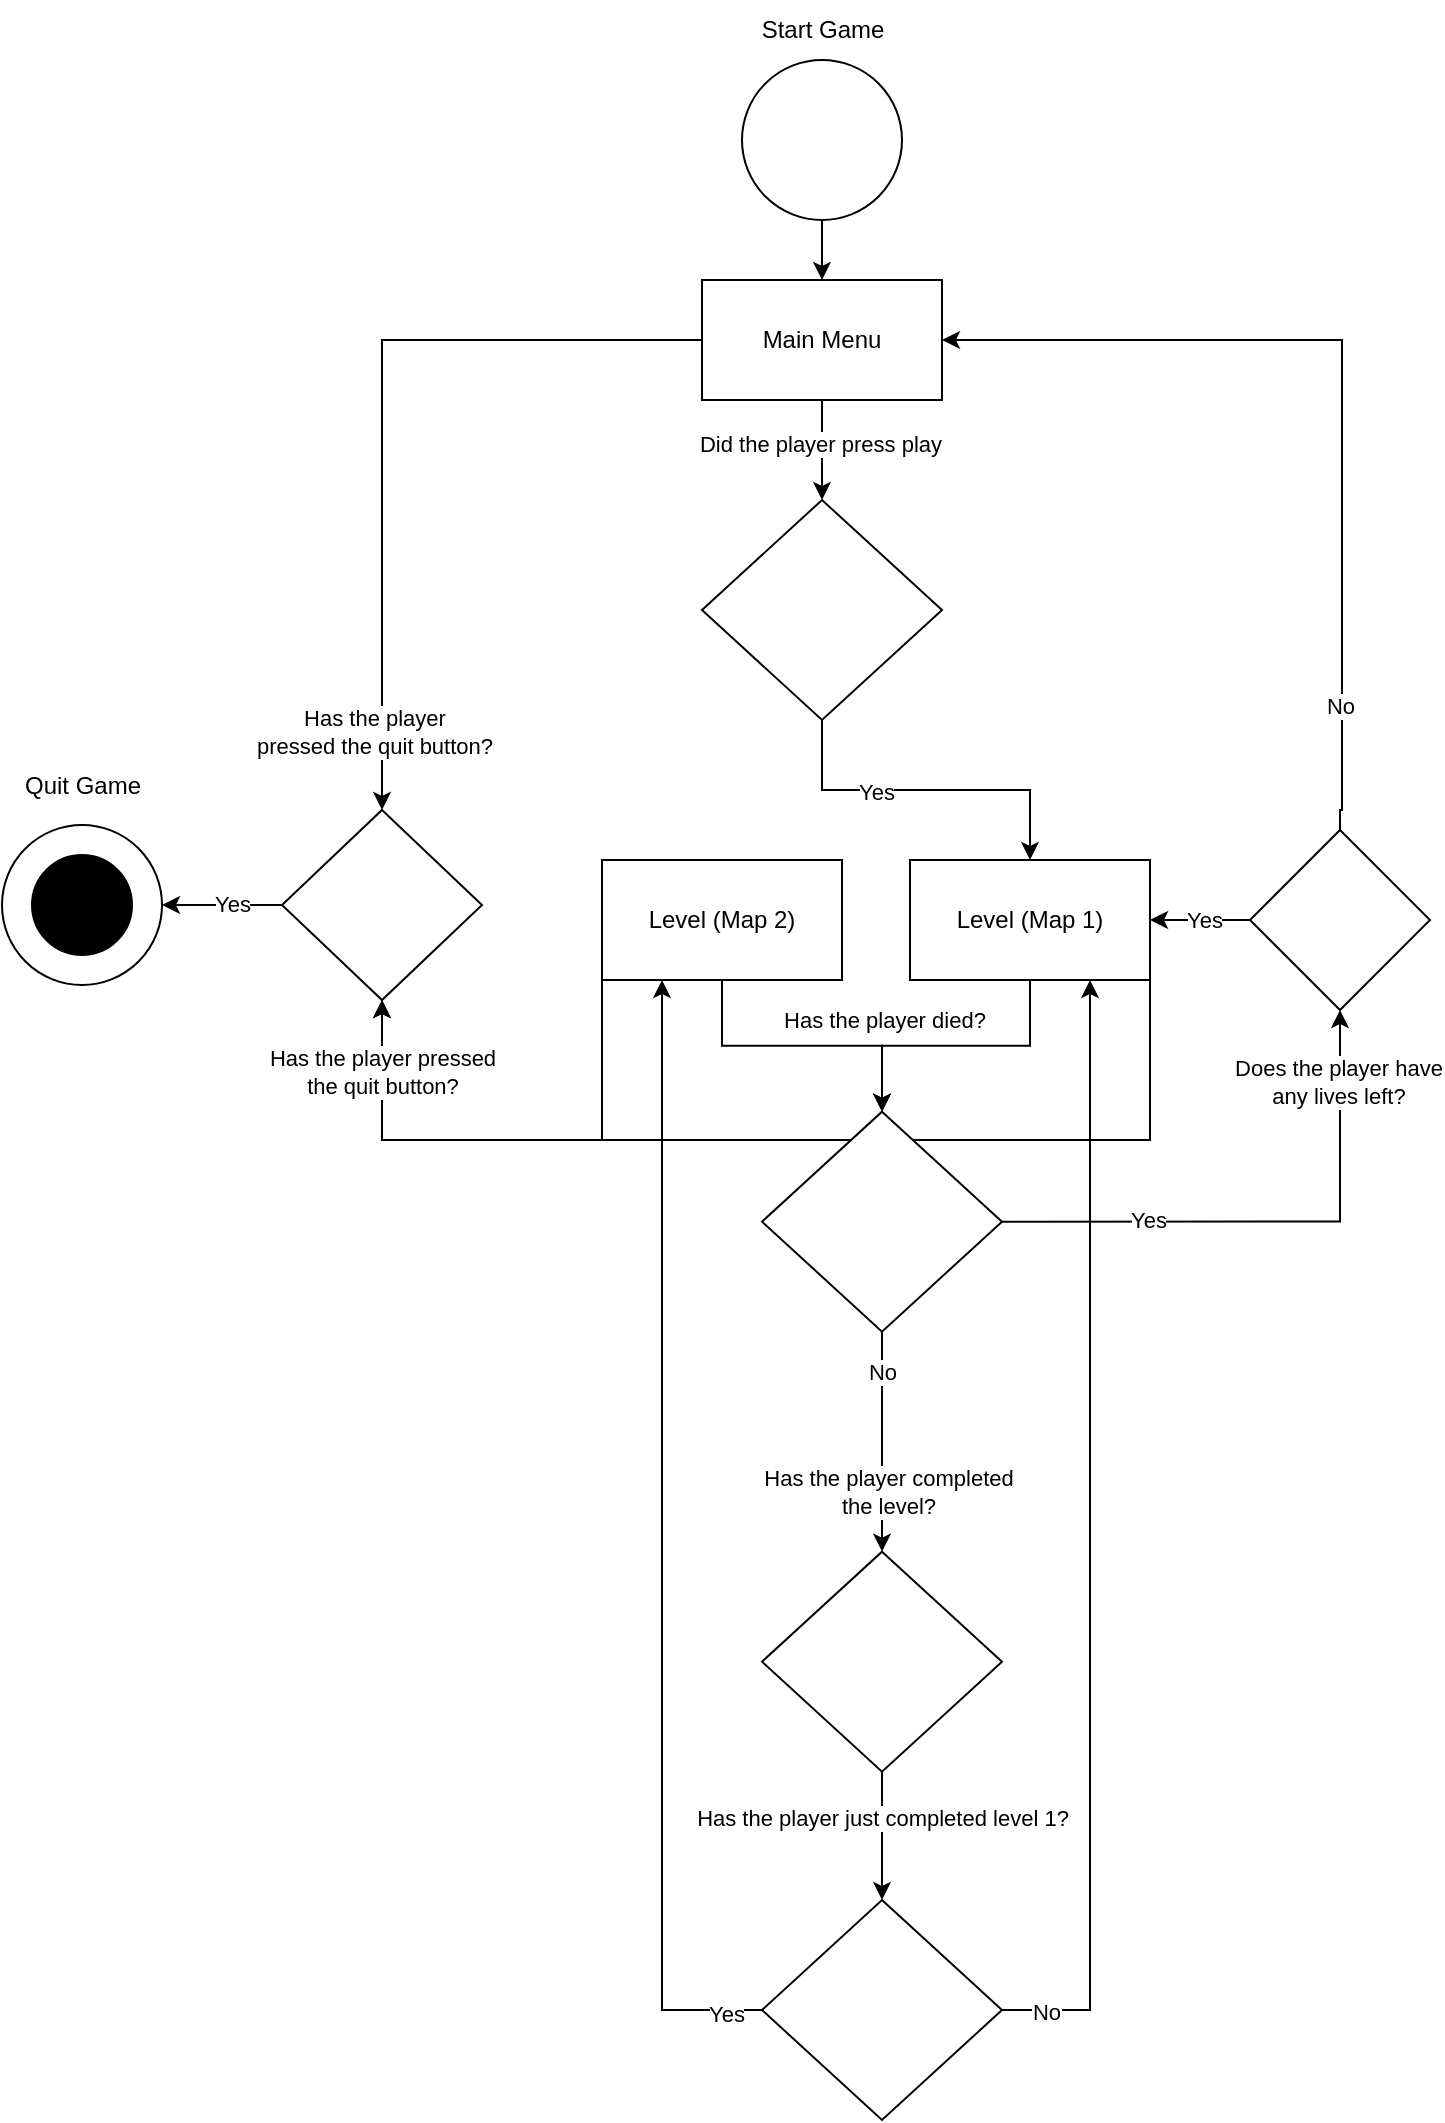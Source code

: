 <mxfile version="27.1.6">
  <diagram name="Page-1" id="A5uPFs-p_Xv_ywaP8v3g">
    <mxGraphModel dx="2431" dy="1338" grid="1" gridSize="10" guides="1" tooltips="1" connect="1" arrows="1" fold="1" page="1" pageScale="1" pageWidth="827" pageHeight="1169" math="0" shadow="0">
      <root>
        <mxCell id="0" />
        <mxCell id="1" parent="0" />
        <mxCell id="IQUOY1fSXVq46zqmivwO-1" style="edgeStyle=orthogonalEdgeStyle;rounded=0;orthogonalLoop=1;jettySize=auto;html=1;exitX=0.5;exitY=1;exitDx=0;exitDy=0;entryX=0.5;entryY=0;entryDx=0;entryDy=0;" edge="1" parent="1" source="IQUOY1fSXVq46zqmivwO-2" target="IQUOY1fSXVq46zqmivwO-8">
          <mxGeometry relative="1" as="geometry" />
        </mxCell>
        <mxCell id="IQUOY1fSXVq46zqmivwO-2" value="" style="ellipse;whiteSpace=wrap;html=1;aspect=fixed;" vertex="1" parent="1">
          <mxGeometry x="410" y="70" width="80" height="80" as="geometry" />
        </mxCell>
        <mxCell id="IQUOY1fSXVq46zqmivwO-3" value="Start Game" style="text;html=1;align=center;verticalAlign=middle;resizable=0;points=[];autosize=1;strokeColor=none;fillColor=none;" vertex="1" parent="1">
          <mxGeometry x="410" y="40" width="80" height="30" as="geometry" />
        </mxCell>
        <mxCell id="IQUOY1fSXVq46zqmivwO-4" style="edgeStyle=orthogonalEdgeStyle;rounded=0;orthogonalLoop=1;jettySize=auto;html=1;exitX=0.5;exitY=1;exitDx=0;exitDy=0;" edge="1" parent="1" source="IQUOY1fSXVq46zqmivwO-8">
          <mxGeometry relative="1" as="geometry">
            <mxPoint x="450" y="290" as="targetPoint" />
          </mxGeometry>
        </mxCell>
        <mxCell id="IQUOY1fSXVq46zqmivwO-5" value="Did the player press play" style="edgeLabel;html=1;align=center;verticalAlign=middle;resizable=0;points=[];" vertex="1" connectable="0" parent="IQUOY1fSXVq46zqmivwO-4">
          <mxGeometry x="-0.129" y="-1" relative="1" as="geometry">
            <mxPoint as="offset" />
          </mxGeometry>
        </mxCell>
        <mxCell id="IQUOY1fSXVq46zqmivwO-6" style="edgeStyle=orthogonalEdgeStyle;rounded=0;orthogonalLoop=1;jettySize=auto;html=1;exitX=0;exitY=0.5;exitDx=0;exitDy=0;entryX=0.5;entryY=0;entryDx=0;entryDy=0;" edge="1" parent="1" source="IQUOY1fSXVq46zqmivwO-8" target="IQUOY1fSXVq46zqmivwO-34">
          <mxGeometry relative="1" as="geometry" />
        </mxCell>
        <mxCell id="IQUOY1fSXVq46zqmivwO-7" value="Has the player&lt;div&gt;pressed the quit button?&lt;/div&gt;" style="edgeLabel;html=1;align=center;verticalAlign=middle;resizable=0;points=[];" vertex="1" connectable="0" parent="IQUOY1fSXVq46zqmivwO-6">
          <mxGeometry x="0.801" y="-4" relative="1" as="geometry">
            <mxPoint as="offset" />
          </mxGeometry>
        </mxCell>
        <mxCell id="IQUOY1fSXVq46zqmivwO-8" value="Main Menu" style="rounded=0;whiteSpace=wrap;html=1;" vertex="1" parent="1">
          <mxGeometry x="390" y="180" width="120" height="60" as="geometry" />
        </mxCell>
        <mxCell id="IQUOY1fSXVq46zqmivwO-39" style="edgeStyle=orthogonalEdgeStyle;rounded=0;orthogonalLoop=1;jettySize=auto;html=1;exitX=0.5;exitY=1;exitDx=0;exitDy=0;entryX=0.5;entryY=0;entryDx=0;entryDy=0;" edge="1" parent="1" source="IQUOY1fSXVq46zqmivwO-11" target="IQUOY1fSXVq46zqmivwO-16">
          <mxGeometry relative="1" as="geometry" />
        </mxCell>
        <mxCell id="IQUOY1fSXVq46zqmivwO-40" value="Yes" style="edgeLabel;html=1;align=center;verticalAlign=middle;resizable=0;points=[];" vertex="1" connectable="0" parent="IQUOY1fSXVq46zqmivwO-39">
          <mxGeometry x="-0.285" y="-1" relative="1" as="geometry">
            <mxPoint as="offset" />
          </mxGeometry>
        </mxCell>
        <mxCell id="IQUOY1fSXVq46zqmivwO-11" value="" style="rhombus;whiteSpace=wrap;html=1;" vertex="1" parent="1">
          <mxGeometry x="390" y="290" width="120" height="110" as="geometry" />
        </mxCell>
        <mxCell id="IQUOY1fSXVq46zqmivwO-12" style="edgeStyle=orthogonalEdgeStyle;rounded=0;orthogonalLoop=1;jettySize=auto;html=1;exitX=0.5;exitY=1;exitDx=0;exitDy=0;entryX=0.5;entryY=0;entryDx=0;entryDy=0;" edge="1" parent="1" source="IQUOY1fSXVq46zqmivwO-16" target="IQUOY1fSXVq46zqmivwO-23">
          <mxGeometry relative="1" as="geometry">
            <mxPoint x="554" y="580" as="targetPoint" />
          </mxGeometry>
        </mxCell>
        <mxCell id="IQUOY1fSXVq46zqmivwO-13" value="Has the player died?" style="edgeLabel;html=1;align=center;verticalAlign=middle;resizable=0;points=[];" vertex="1" connectable="0" parent="IQUOY1fSXVq46zqmivwO-12">
          <mxGeometry x="-0.05" y="-1" relative="1" as="geometry">
            <mxPoint x="-40" y="-12" as="offset" />
          </mxGeometry>
        </mxCell>
        <mxCell id="IQUOY1fSXVq46zqmivwO-50" style="edgeStyle=orthogonalEdgeStyle;rounded=0;orthogonalLoop=1;jettySize=auto;html=1;exitX=1;exitY=1;exitDx=0;exitDy=0;entryX=0.5;entryY=1;entryDx=0;entryDy=0;" edge="1" parent="1" source="IQUOY1fSXVq46zqmivwO-16" target="IQUOY1fSXVq46zqmivwO-34">
          <mxGeometry relative="1" as="geometry">
            <Array as="points">
              <mxPoint x="614" y="610" />
              <mxPoint x="230" y="610" />
            </Array>
          </mxGeometry>
        </mxCell>
        <mxCell id="IQUOY1fSXVq46zqmivwO-16" value="Level (Map 1)" style="rounded=0;whiteSpace=wrap;html=1;" vertex="1" parent="1">
          <mxGeometry x="494" y="470" width="120" height="60" as="geometry" />
        </mxCell>
        <mxCell id="IQUOY1fSXVq46zqmivwO-17" style="edgeStyle=orthogonalEdgeStyle;rounded=0;orthogonalLoop=1;jettySize=auto;html=1;exitX=1;exitY=0.5;exitDx=0;exitDy=0;entryX=0.5;entryY=1;entryDx=0;entryDy=0;" edge="1" parent="1" source="IQUOY1fSXVq46zqmivwO-23" target="IQUOY1fSXVq46zqmivwO-28">
          <mxGeometry relative="1" as="geometry" />
        </mxCell>
        <mxCell id="IQUOY1fSXVq46zqmivwO-18" value="Yes" style="edgeLabel;html=1;align=center;verticalAlign=middle;resizable=0;points=[];" vertex="1" connectable="0" parent="IQUOY1fSXVq46zqmivwO-17">
          <mxGeometry x="-0.47" y="1" relative="1" as="geometry">
            <mxPoint as="offset" />
          </mxGeometry>
        </mxCell>
        <mxCell id="IQUOY1fSXVq46zqmivwO-19" value="Does the player have&lt;div&gt;any lives left?&lt;/div&gt;" style="edgeLabel;html=1;align=center;verticalAlign=middle;resizable=0;points=[];" vertex="1" connectable="0" parent="IQUOY1fSXVq46zqmivwO-17">
          <mxGeometry x="0.741" y="1" relative="1" as="geometry">
            <mxPoint as="offset" />
          </mxGeometry>
        </mxCell>
        <mxCell id="IQUOY1fSXVq46zqmivwO-20" style="edgeStyle=orthogonalEdgeStyle;rounded=0;orthogonalLoop=1;jettySize=auto;html=1;exitX=0.5;exitY=1;exitDx=0;exitDy=0;" edge="1" parent="1" source="IQUOY1fSXVq46zqmivwO-23">
          <mxGeometry relative="1" as="geometry">
            <mxPoint x="480" y="815.83" as="targetPoint" />
          </mxGeometry>
        </mxCell>
        <mxCell id="IQUOY1fSXVq46zqmivwO-21" value="No" style="edgeLabel;html=1;align=center;verticalAlign=middle;resizable=0;points=[];" vertex="1" connectable="0" parent="IQUOY1fSXVq46zqmivwO-20">
          <mxGeometry x="-0.129" y="-1" relative="1" as="geometry">
            <mxPoint x="1" y="-28" as="offset" />
          </mxGeometry>
        </mxCell>
        <mxCell id="IQUOY1fSXVq46zqmivwO-22" value="Has the player completed&lt;div&gt;the level?&lt;/div&gt;" style="edgeLabel;html=1;align=center;verticalAlign=middle;resizable=0;points=[];" vertex="1" connectable="0" parent="IQUOY1fSXVq46zqmivwO-20">
          <mxGeometry x="0.457" y="2" relative="1" as="geometry">
            <mxPoint as="offset" />
          </mxGeometry>
        </mxCell>
        <mxCell id="IQUOY1fSXVq46zqmivwO-23" value="" style="rhombus;whiteSpace=wrap;html=1;" vertex="1" parent="1">
          <mxGeometry x="420" y="595.83" width="120" height="110" as="geometry" />
        </mxCell>
        <mxCell id="IQUOY1fSXVq46zqmivwO-24" style="edgeStyle=orthogonalEdgeStyle;rounded=0;orthogonalLoop=1;jettySize=auto;html=1;exitX=0;exitY=0.5;exitDx=0;exitDy=0;entryX=1;entryY=0.5;entryDx=0;entryDy=0;" edge="1" parent="1" source="IQUOY1fSXVq46zqmivwO-28" target="IQUOY1fSXVq46zqmivwO-16">
          <mxGeometry relative="1" as="geometry" />
        </mxCell>
        <mxCell id="IQUOY1fSXVq46zqmivwO-25" value="Yes" style="edgeLabel;html=1;align=center;verticalAlign=middle;resizable=0;points=[];" vertex="1" connectable="0" parent="IQUOY1fSXVq46zqmivwO-24">
          <mxGeometry x="-0.08" relative="1" as="geometry">
            <mxPoint as="offset" />
          </mxGeometry>
        </mxCell>
        <mxCell id="IQUOY1fSXVq46zqmivwO-26" style="edgeStyle=orthogonalEdgeStyle;rounded=0;orthogonalLoop=1;jettySize=auto;html=1;exitX=0.5;exitY=0;exitDx=0;exitDy=0;entryX=1;entryY=0.5;entryDx=0;entryDy=0;" edge="1" parent="1" source="IQUOY1fSXVq46zqmivwO-28" target="IQUOY1fSXVq46zqmivwO-8">
          <mxGeometry relative="1" as="geometry">
            <Array as="points">
              <mxPoint x="709" y="445" />
              <mxPoint x="710" y="445" />
              <mxPoint x="710" y="210" />
            </Array>
          </mxGeometry>
        </mxCell>
        <mxCell id="IQUOY1fSXVq46zqmivwO-27" value="No" style="edgeLabel;html=1;align=center;verticalAlign=middle;resizable=0;points=[];" vertex="1" connectable="0" parent="IQUOY1fSXVq46zqmivwO-26">
          <mxGeometry x="-0.718" y="1" relative="1" as="geometry">
            <mxPoint as="offset" />
          </mxGeometry>
        </mxCell>
        <mxCell id="IQUOY1fSXVq46zqmivwO-28" value="" style="rhombus;whiteSpace=wrap;html=1;" vertex="1" parent="1">
          <mxGeometry x="664" y="455" width="90" height="90" as="geometry" />
        </mxCell>
        <mxCell id="IQUOY1fSXVq46zqmivwO-44" style="edgeStyle=orthogonalEdgeStyle;rounded=0;orthogonalLoop=1;jettySize=auto;html=1;exitX=0.5;exitY=1;exitDx=0;exitDy=0;entryX=0.5;entryY=0;entryDx=0;entryDy=0;" edge="1" parent="1" source="IQUOY1fSXVq46zqmivwO-31" target="IQUOY1fSXVq46zqmivwO-43">
          <mxGeometry relative="1" as="geometry" />
        </mxCell>
        <mxCell id="IQUOY1fSXVq46zqmivwO-45" value="Has the player just completed level 1?" style="edgeLabel;html=1;align=center;verticalAlign=middle;resizable=0;points=[];" vertex="1" connectable="0" parent="IQUOY1fSXVq46zqmivwO-44">
          <mxGeometry x="-0.288" relative="1" as="geometry">
            <mxPoint as="offset" />
          </mxGeometry>
        </mxCell>
        <mxCell id="IQUOY1fSXVq46zqmivwO-31" value="" style="rhombus;whiteSpace=wrap;html=1;" vertex="1" parent="1">
          <mxGeometry x="420" y="815.83" width="120" height="110" as="geometry" />
        </mxCell>
        <mxCell id="IQUOY1fSXVq46zqmivwO-32" style="edgeStyle=orthogonalEdgeStyle;rounded=0;orthogonalLoop=1;jettySize=auto;html=1;exitX=0;exitY=0.5;exitDx=0;exitDy=0;entryX=1;entryY=0.5;entryDx=0;entryDy=0;" edge="1" parent="1" source="IQUOY1fSXVq46zqmivwO-34" target="IQUOY1fSXVq46zqmivwO-36">
          <mxGeometry relative="1" as="geometry" />
        </mxCell>
        <mxCell id="IQUOY1fSXVq46zqmivwO-33" value="Yes" style="edgeLabel;html=1;align=center;verticalAlign=middle;resizable=0;points=[];" vertex="1" connectable="0" parent="IQUOY1fSXVq46zqmivwO-32">
          <mxGeometry x="-0.148" y="-1" relative="1" as="geometry">
            <mxPoint as="offset" />
          </mxGeometry>
        </mxCell>
        <mxCell id="IQUOY1fSXVq46zqmivwO-34" value="" style="rhombus;whiteSpace=wrap;html=1;" vertex="1" parent="1">
          <mxGeometry x="180" y="445" width="100" height="95" as="geometry" />
        </mxCell>
        <mxCell id="IQUOY1fSXVq46zqmivwO-35" style="edgeStyle=orthogonalEdgeStyle;rounded=0;orthogonalLoop=1;jettySize=auto;html=1;exitX=1;exitY=0.5;exitDx=0;exitDy=0;entryX=1;entryY=0.5;entryDx=0;entryDy=0;" edge="1" parent="1" source="IQUOY1fSXVq46zqmivwO-36" target="IQUOY1fSXVq46zqmivwO-37">
          <mxGeometry relative="1" as="geometry" />
        </mxCell>
        <mxCell id="IQUOY1fSXVq46zqmivwO-36" value="" style="ellipse;whiteSpace=wrap;html=1;aspect=fixed;" vertex="1" parent="1">
          <mxGeometry x="40" y="452.5" width="80" height="80" as="geometry" />
        </mxCell>
        <mxCell id="IQUOY1fSXVq46zqmivwO-37" value="" style="ellipse;whiteSpace=wrap;html=1;aspect=fixed;fillStyle=solid;fillColor=#000000;" vertex="1" parent="1">
          <mxGeometry x="55" y="467.5" width="50" height="50" as="geometry" />
        </mxCell>
        <mxCell id="IQUOY1fSXVq46zqmivwO-38" value="Quit Game" style="text;html=1;align=center;verticalAlign=middle;resizable=0;points=[];autosize=1;strokeColor=none;fillColor=none;" vertex="1" parent="1">
          <mxGeometry x="40" y="418" width="80" height="30" as="geometry" />
        </mxCell>
        <mxCell id="IQUOY1fSXVq46zqmivwO-42" style="edgeStyle=orthogonalEdgeStyle;rounded=0;orthogonalLoop=1;jettySize=auto;html=1;exitX=0.5;exitY=1;exitDx=0;exitDy=0;entryX=0.5;entryY=0;entryDx=0;entryDy=0;" edge="1" parent="1" source="IQUOY1fSXVq46zqmivwO-41" target="IQUOY1fSXVq46zqmivwO-23">
          <mxGeometry relative="1" as="geometry" />
        </mxCell>
        <mxCell id="IQUOY1fSXVq46zqmivwO-51" style="edgeStyle=orthogonalEdgeStyle;rounded=0;orthogonalLoop=1;jettySize=auto;html=1;exitX=0;exitY=1;exitDx=0;exitDy=0;entryX=0.5;entryY=1;entryDx=0;entryDy=0;" edge="1" parent="1" source="IQUOY1fSXVq46zqmivwO-41" target="IQUOY1fSXVq46zqmivwO-34">
          <mxGeometry relative="1" as="geometry">
            <Array as="points">
              <mxPoint x="340" y="610" />
              <mxPoint x="230" y="610" />
            </Array>
          </mxGeometry>
        </mxCell>
        <mxCell id="IQUOY1fSXVq46zqmivwO-52" value="Has the player pressed&lt;div&gt;the quit button?&lt;/div&gt;" style="edgeLabel;html=1;align=center;verticalAlign=middle;resizable=0;points=[];" vertex="1" connectable="0" parent="IQUOY1fSXVq46zqmivwO-51">
          <mxGeometry x="0.728" relative="1" as="geometry">
            <mxPoint as="offset" />
          </mxGeometry>
        </mxCell>
        <mxCell id="IQUOY1fSXVq46zqmivwO-41" value="Level (Map 2)" style="rounded=0;whiteSpace=wrap;html=1;" vertex="1" parent="1">
          <mxGeometry x="340" y="470" width="120" height="60" as="geometry" />
        </mxCell>
        <mxCell id="IQUOY1fSXVq46zqmivwO-46" style="edgeStyle=orthogonalEdgeStyle;rounded=0;orthogonalLoop=1;jettySize=auto;html=1;exitX=1;exitY=0.5;exitDx=0;exitDy=0;entryX=0.75;entryY=1;entryDx=0;entryDy=0;" edge="1" parent="1" source="IQUOY1fSXVq46zqmivwO-43" target="IQUOY1fSXVq46zqmivwO-16">
          <mxGeometry relative="1" as="geometry" />
        </mxCell>
        <mxCell id="IQUOY1fSXVq46zqmivwO-47" value="No" style="edgeLabel;html=1;align=center;verticalAlign=middle;resizable=0;points=[];" vertex="1" connectable="0" parent="IQUOY1fSXVq46zqmivwO-46">
          <mxGeometry x="-0.921" y="-1" relative="1" as="geometry">
            <mxPoint as="offset" />
          </mxGeometry>
        </mxCell>
        <mxCell id="IQUOY1fSXVq46zqmivwO-48" style="edgeStyle=orthogonalEdgeStyle;rounded=0;orthogonalLoop=1;jettySize=auto;html=1;exitX=0;exitY=0.5;exitDx=0;exitDy=0;entryX=0.25;entryY=1;entryDx=0;entryDy=0;" edge="1" parent="1" source="IQUOY1fSXVq46zqmivwO-43" target="IQUOY1fSXVq46zqmivwO-41">
          <mxGeometry relative="1" as="geometry" />
        </mxCell>
        <mxCell id="IQUOY1fSXVq46zqmivwO-49" value="Yes" style="edgeLabel;html=1;align=center;verticalAlign=middle;resizable=0;points=[];" vertex="1" connectable="0" parent="IQUOY1fSXVq46zqmivwO-48">
          <mxGeometry x="-0.937" y="2" relative="1" as="geometry">
            <mxPoint as="offset" />
          </mxGeometry>
        </mxCell>
        <mxCell id="IQUOY1fSXVq46zqmivwO-43" value="" style="rhombus;whiteSpace=wrap;html=1;" vertex="1" parent="1">
          <mxGeometry x="420" y="990" width="120" height="110" as="geometry" />
        </mxCell>
      </root>
    </mxGraphModel>
  </diagram>
</mxfile>
